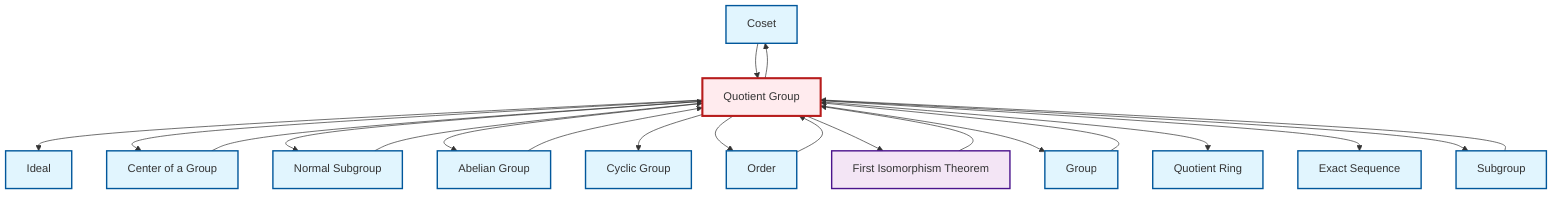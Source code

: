 graph TD
    classDef definition fill:#e1f5fe,stroke:#01579b,stroke-width:2px
    classDef theorem fill:#f3e5f5,stroke:#4a148c,stroke-width:2px
    classDef axiom fill:#fff3e0,stroke:#e65100,stroke-width:2px
    classDef example fill:#e8f5e9,stroke:#1b5e20,stroke-width:2px
    classDef current fill:#ffebee,stroke:#b71c1c,stroke-width:3px
    def-quotient-ring["Quotient Ring"]:::definition
    def-coset["Coset"]:::definition
    def-abelian-group["Abelian Group"]:::definition
    def-exact-sequence["Exact Sequence"]:::definition
    def-order["Order"]:::definition
    def-ideal["Ideal"]:::definition
    thm-first-isomorphism["First Isomorphism Theorem"]:::theorem
    def-normal-subgroup["Normal Subgroup"]:::definition
    def-subgroup["Subgroup"]:::definition
    def-cyclic-group["Cyclic Group"]:::definition
    def-group["Group"]:::definition
    def-quotient-group["Quotient Group"]:::definition
    def-center-of-group["Center of a Group"]:::definition
    def-quotient-group --> def-ideal
    thm-first-isomorphism --> def-quotient-group
    def-quotient-group --> def-center-of-group
    def-quotient-group --> def-coset
    def-abelian-group --> def-quotient-group
    def-subgroup --> def-quotient-group
    def-order --> def-quotient-group
    def-quotient-group --> def-normal-subgroup
    def-group --> def-quotient-group
    def-quotient-group --> def-abelian-group
    def-quotient-group --> def-cyclic-group
    def-center-of-group --> def-quotient-group
    def-quotient-group --> def-order
    def-quotient-group --> thm-first-isomorphism
    def-quotient-group --> def-group
    def-normal-subgroup --> def-quotient-group
    def-quotient-group --> def-quotient-ring
    def-quotient-group --> def-exact-sequence
    def-coset --> def-quotient-group
    def-quotient-group --> def-subgroup
    class def-quotient-group current